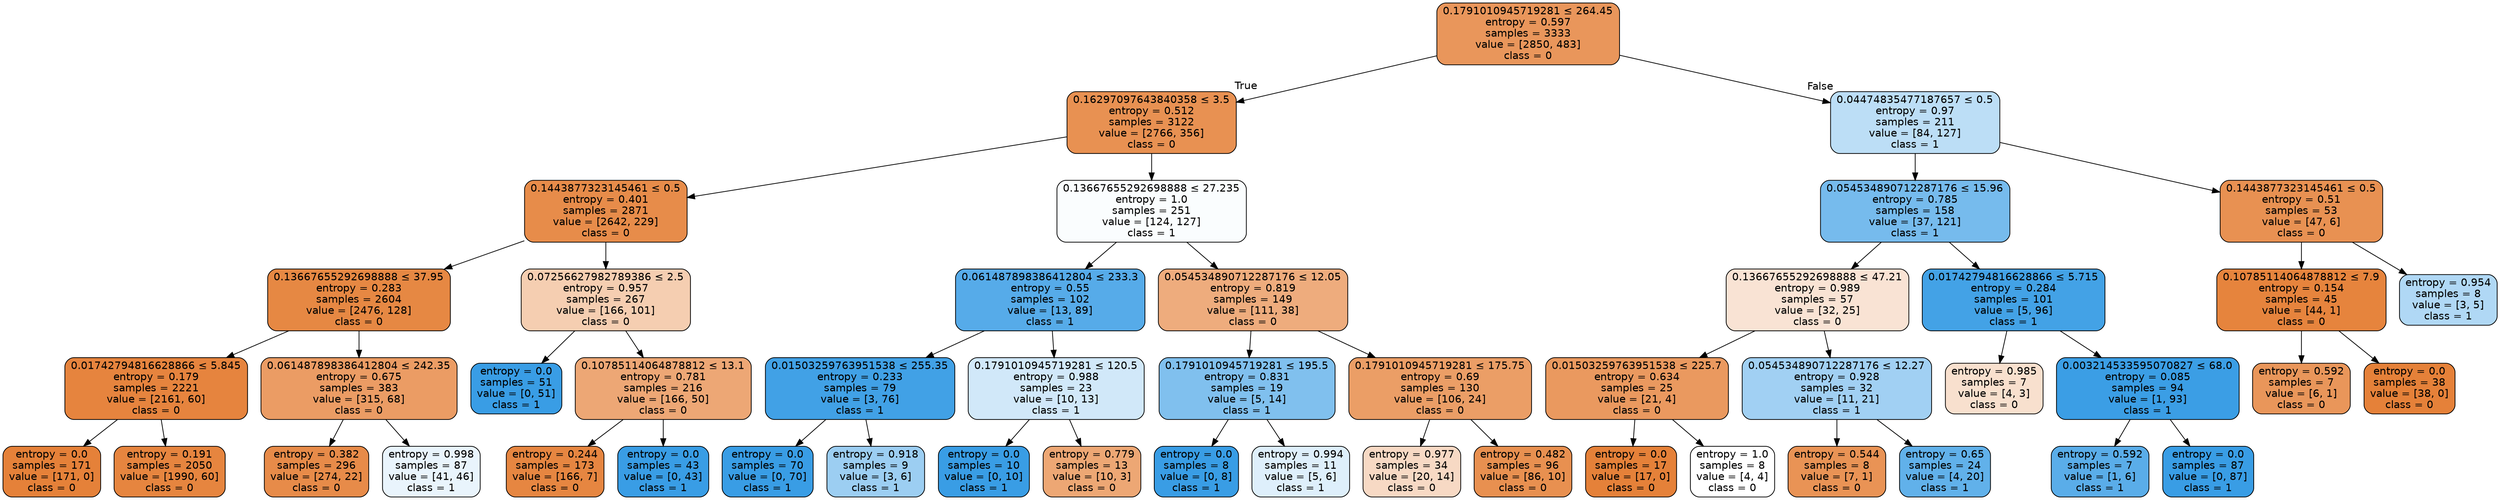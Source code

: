 digraph Tree {
node [shape=box, style="filled, rounded", color="black", fontname=helvetica] ;
edge [fontname=helvetica] ;
0 [label=<0.1791010945719281 &le; 264.45<br/>entropy = 0.597<br/>samples = 3333<br/>value = [2850, 483]<br/>class = 0>, fillcolor="#e9965b"] ;
1 [label=<0.16297097643840358 &le; 3.5<br/>entropy = 0.512<br/>samples = 3122<br/>value = [2766, 356]<br/>class = 0>, fillcolor="#e89152"] ;
0 -> 1 [labeldistance=2.5, labelangle=45, headlabel="True"] ;
2 [label=<0.1443877323145461 &le; 0.5<br/>entropy = 0.401<br/>samples = 2871<br/>value = [2642, 229]<br/>class = 0>, fillcolor="#e78c4a"] ;
1 -> 2 ;
3 [label=<0.13667655292698888 &le; 37.95<br/>entropy = 0.283<br/>samples = 2604<br/>value = [2476, 128]<br/>class = 0>, fillcolor="#e68843"] ;
2 -> 3 ;
4 [label=<0.01742794816628866 &le; 5.845<br/>entropy = 0.179<br/>samples = 2221<br/>value = [2161, 60]<br/>class = 0>, fillcolor="#e6843e"] ;
3 -> 4 ;
5 [label=<entropy = 0.0<br/>samples = 171<br/>value = [171, 0]<br/>class = 0>, fillcolor="#e58139"] ;
4 -> 5 ;
6 [label=<entropy = 0.191<br/>samples = 2050<br/>value = [1990, 60]<br/>class = 0>, fillcolor="#e6853f"] ;
4 -> 6 ;
7 [label=<0.061487898386412804 &le; 242.35<br/>entropy = 0.675<br/>samples = 383<br/>value = [315, 68]<br/>class = 0>, fillcolor="#eb9c64"] ;
3 -> 7 ;
8 [label=<entropy = 0.382<br/>samples = 296<br/>value = [274, 22]<br/>class = 0>, fillcolor="#e78b49"] ;
7 -> 8 ;
9 [label=<entropy = 0.998<br/>samples = 87<br/>value = [41, 46]<br/>class = 1>, fillcolor="#e9f4fc"] ;
7 -> 9 ;
10 [label=<0.07256627982789386 &le; 2.5<br/>entropy = 0.957<br/>samples = 267<br/>value = [166, 101]<br/>class = 0>, fillcolor="#f5ceb1"] ;
2 -> 10 ;
11 [label=<entropy = 0.0<br/>samples = 51<br/>value = [0, 51]<br/>class = 1>, fillcolor="#399de5"] ;
10 -> 11 ;
12 [label=<0.10785114064878812 &le; 13.1<br/>entropy = 0.781<br/>samples = 216<br/>value = [166, 50]<br/>class = 0>, fillcolor="#eda775"] ;
10 -> 12 ;
13 [label=<entropy = 0.244<br/>samples = 173<br/>value = [166, 7]<br/>class = 0>, fillcolor="#e68641"] ;
12 -> 13 ;
14 [label=<entropy = 0.0<br/>samples = 43<br/>value = [0, 43]<br/>class = 1>, fillcolor="#399de5"] ;
12 -> 14 ;
15 [label=<0.13667655292698888 &le; 27.235<br/>entropy = 1.0<br/>samples = 251<br/>value = [124, 127]<br/>class = 1>, fillcolor="#fafdfe"] ;
1 -> 15 ;
16 [label=<0.061487898386412804 &le; 233.3<br/>entropy = 0.55<br/>samples = 102<br/>value = [13, 89]<br/>class = 1>, fillcolor="#56abe9"] ;
15 -> 16 ;
17 [label=<0.01503259763951538 &le; 255.35<br/>entropy = 0.233<br/>samples = 79<br/>value = [3, 76]<br/>class = 1>, fillcolor="#41a1e6"] ;
16 -> 17 ;
18 [label=<entropy = 0.0<br/>samples = 70<br/>value = [0, 70]<br/>class = 1>, fillcolor="#399de5"] ;
17 -> 18 ;
19 [label=<entropy = 0.918<br/>samples = 9<br/>value = [3, 6]<br/>class = 1>, fillcolor="#9ccef2"] ;
17 -> 19 ;
20 [label=<0.1791010945719281 &le; 120.5<br/>entropy = 0.988<br/>samples = 23<br/>value = [10, 13]<br/>class = 1>, fillcolor="#d1e8f9"] ;
16 -> 20 ;
21 [label=<entropy = 0.0<br/>samples = 10<br/>value = [0, 10]<br/>class = 1>, fillcolor="#399de5"] ;
20 -> 21 ;
22 [label=<entropy = 0.779<br/>samples = 13<br/>value = [10, 3]<br/>class = 0>, fillcolor="#eda774"] ;
20 -> 22 ;
23 [label=<0.054534890712287176 &le; 12.05<br/>entropy = 0.819<br/>samples = 149<br/>value = [111, 38]<br/>class = 0>, fillcolor="#eeac7d"] ;
15 -> 23 ;
24 [label=<0.1791010945719281 &le; 195.5<br/>entropy = 0.831<br/>samples = 19<br/>value = [5, 14]<br/>class = 1>, fillcolor="#80c0ee"] ;
23 -> 24 ;
25 [label=<entropy = 0.0<br/>samples = 8<br/>value = [0, 8]<br/>class = 1>, fillcolor="#399de5"] ;
24 -> 25 ;
26 [label=<entropy = 0.994<br/>samples = 11<br/>value = [5, 6]<br/>class = 1>, fillcolor="#deeffb"] ;
24 -> 26 ;
27 [label=<0.1791010945719281 &le; 175.75<br/>entropy = 0.69<br/>samples = 130<br/>value = [106, 24]<br/>class = 0>, fillcolor="#eb9e66"] ;
23 -> 27 ;
28 [label=<entropy = 0.977<br/>samples = 34<br/>value = [20, 14]<br/>class = 0>, fillcolor="#f7d9c4"] ;
27 -> 28 ;
29 [label=<entropy = 0.482<br/>samples = 96<br/>value = [86, 10]<br/>class = 0>, fillcolor="#e89050"] ;
27 -> 29 ;
30 [label=<0.04474835477187657 &le; 0.5<br/>entropy = 0.97<br/>samples = 211<br/>value = [84, 127]<br/>class = 1>, fillcolor="#bcdef6"] ;
0 -> 30 [labeldistance=2.5, labelangle=-45, headlabel="False"] ;
31 [label=<0.054534890712287176 &le; 15.96<br/>entropy = 0.785<br/>samples = 158<br/>value = [37, 121]<br/>class = 1>, fillcolor="#76bbed"] ;
30 -> 31 ;
32 [label=<0.13667655292698888 &le; 47.21<br/>entropy = 0.989<br/>samples = 57<br/>value = [32, 25]<br/>class = 0>, fillcolor="#f9e3d4"] ;
31 -> 32 ;
33 [label=<0.01503259763951538 &le; 225.7<br/>entropy = 0.634<br/>samples = 25<br/>value = [21, 4]<br/>class = 0>, fillcolor="#ea995f"] ;
32 -> 33 ;
34 [label=<entropy = 0.0<br/>samples = 17<br/>value = [17, 0]<br/>class = 0>, fillcolor="#e58139"] ;
33 -> 34 ;
35 [label=<entropy = 1.0<br/>samples = 8<br/>value = [4, 4]<br/>class = 0>, fillcolor="#ffffff"] ;
33 -> 35 ;
36 [label=<0.054534890712287176 &le; 12.27<br/>entropy = 0.928<br/>samples = 32<br/>value = [11, 21]<br/>class = 1>, fillcolor="#a1d0f3"] ;
32 -> 36 ;
37 [label=<entropy = 0.544<br/>samples = 8<br/>value = [7, 1]<br/>class = 0>, fillcolor="#e99355"] ;
36 -> 37 ;
38 [label=<entropy = 0.65<br/>samples = 24<br/>value = [4, 20]<br/>class = 1>, fillcolor="#61b1ea"] ;
36 -> 38 ;
39 [label=<0.01742794816628866 &le; 5.715<br/>entropy = 0.284<br/>samples = 101<br/>value = [5, 96]<br/>class = 1>, fillcolor="#43a2e6"] ;
31 -> 39 ;
40 [label=<entropy = 0.985<br/>samples = 7<br/>value = [4, 3]<br/>class = 0>, fillcolor="#f8e0ce"] ;
39 -> 40 ;
41 [label=<0.003214533595070827 &le; 68.0<br/>entropy = 0.085<br/>samples = 94<br/>value = [1, 93]<br/>class = 1>, fillcolor="#3b9ee5"] ;
39 -> 41 ;
42 [label=<entropy = 0.592<br/>samples = 7<br/>value = [1, 6]<br/>class = 1>, fillcolor="#5aade9"] ;
41 -> 42 ;
43 [label=<entropy = 0.0<br/>samples = 87<br/>value = [0, 87]<br/>class = 1>, fillcolor="#399de5"] ;
41 -> 43 ;
44 [label=<0.1443877323145461 &le; 0.5<br/>entropy = 0.51<br/>samples = 53<br/>value = [47, 6]<br/>class = 0>, fillcolor="#e89152"] ;
30 -> 44 ;
45 [label=<0.10785114064878812 &le; 7.9<br/>entropy = 0.154<br/>samples = 45<br/>value = [44, 1]<br/>class = 0>, fillcolor="#e6843d"] ;
44 -> 45 ;
46 [label=<entropy = 0.592<br/>samples = 7<br/>value = [6, 1]<br/>class = 0>, fillcolor="#e9965a"] ;
45 -> 46 ;
47 [label=<entropy = 0.0<br/>samples = 38<br/>value = [38, 0]<br/>class = 0>, fillcolor="#e58139"] ;
45 -> 47 ;
48 [label=<entropy = 0.954<br/>samples = 8<br/>value = [3, 5]<br/>class = 1>, fillcolor="#b0d8f5"] ;
44 -> 48 ;
}